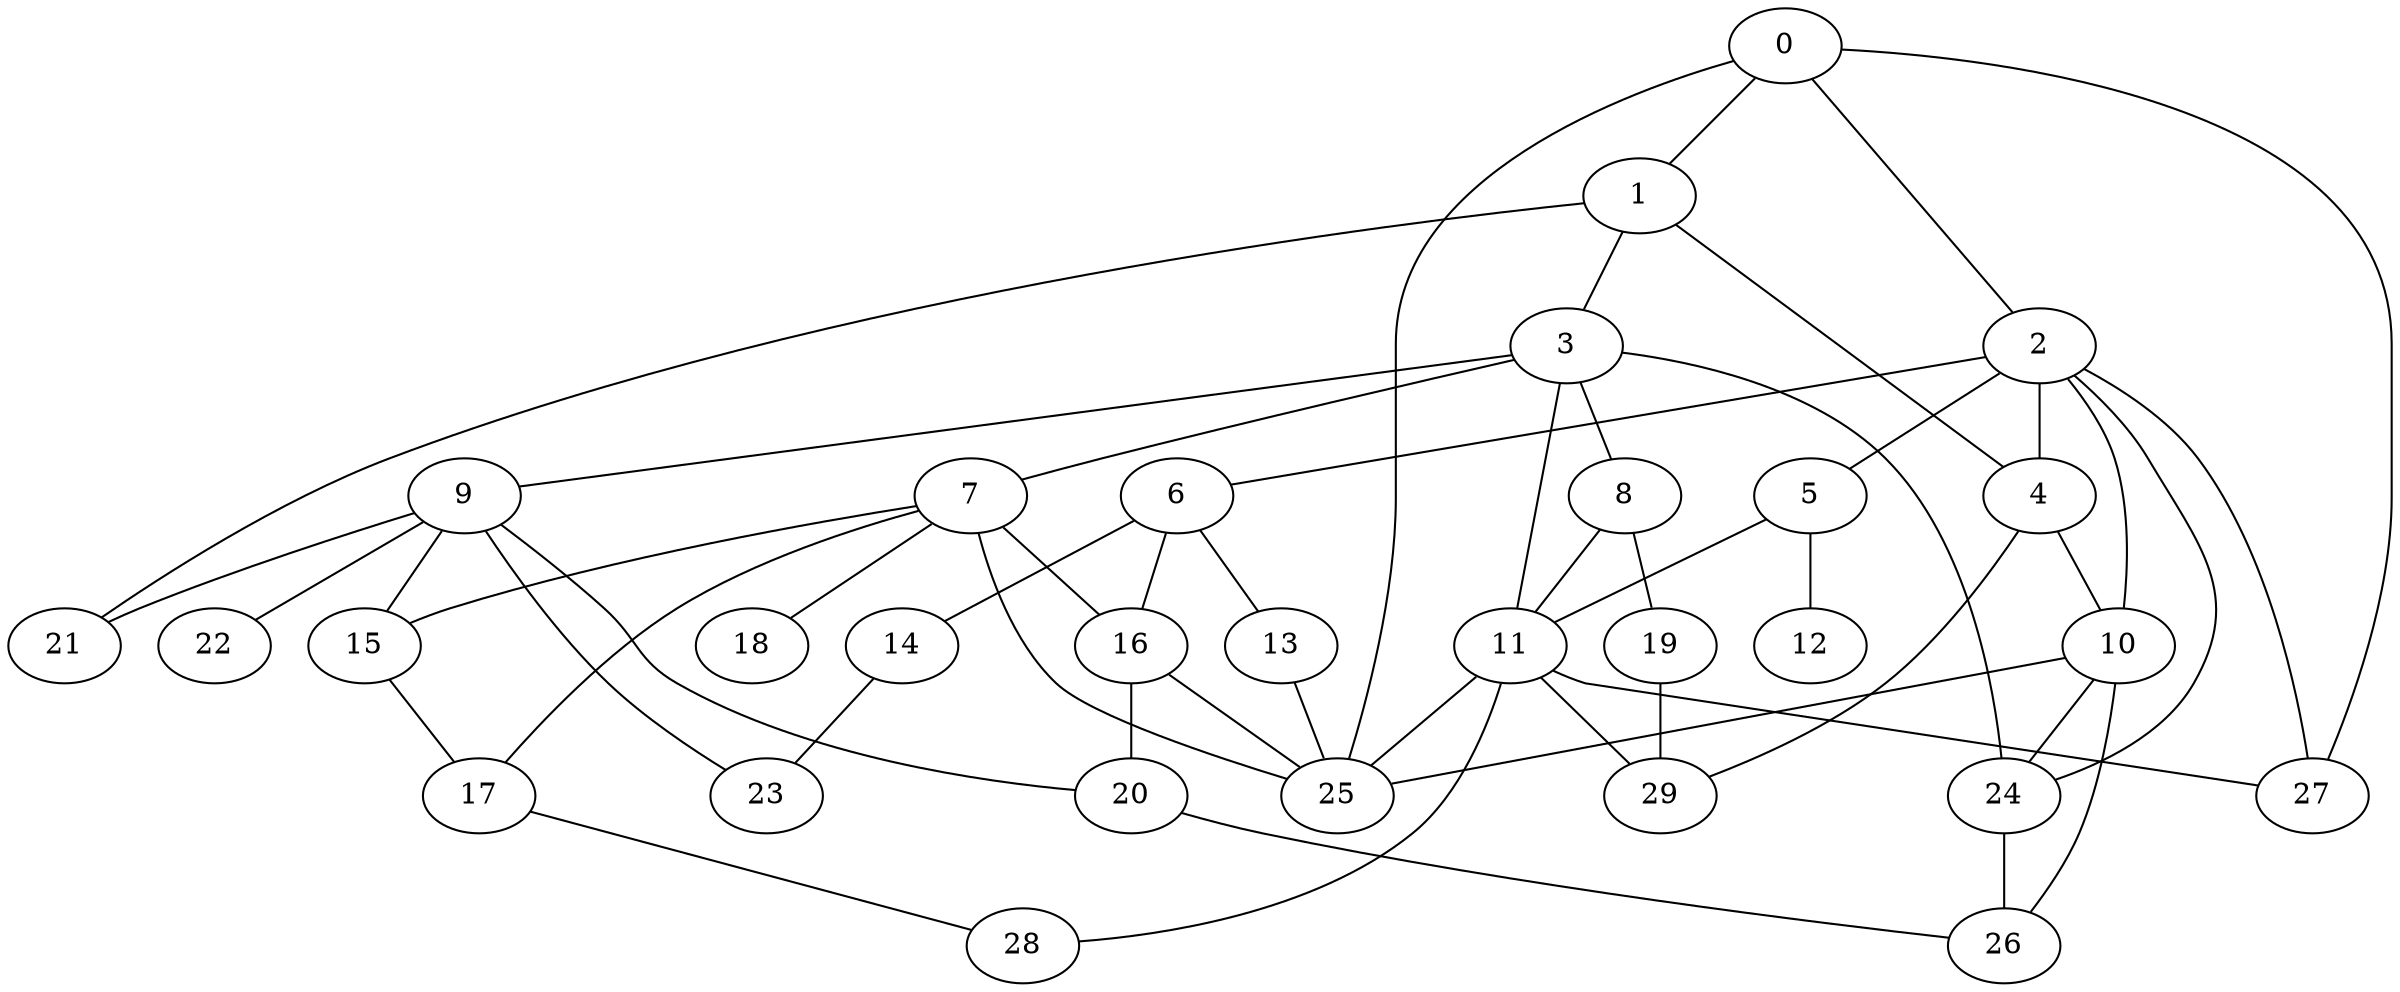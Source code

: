 
graph graphname {
    0 -- 1
0 -- 2
0 -- 27
0 -- 25
1 -- 3
1 -- 21
1 -- 4
2 -- 4
2 -- 5
2 -- 6
2 -- 27
2 -- 24
2 -- 10
3 -- 8
3 -- 9
3 -- 7
3 -- 24
3 -- 11
4 -- 10
4 -- 29
5 -- 11
5 -- 12
6 -- 13
6 -- 14
6 -- 16
7 -- 16
7 -- 17
7 -- 18
7 -- 15
7 -- 25
8 -- 19
8 -- 11
9 -- 20
9 -- 21
9 -- 22
9 -- 23
9 -- 15
10 -- 24
10 -- 25
10 -- 26
11 -- 27
11 -- 28
11 -- 29
11 -- 25
13 -- 25
14 -- 23
15 -- 17
16 -- 25
16 -- 20
17 -- 28
19 -- 29
20 -- 26
24 -- 26

}
